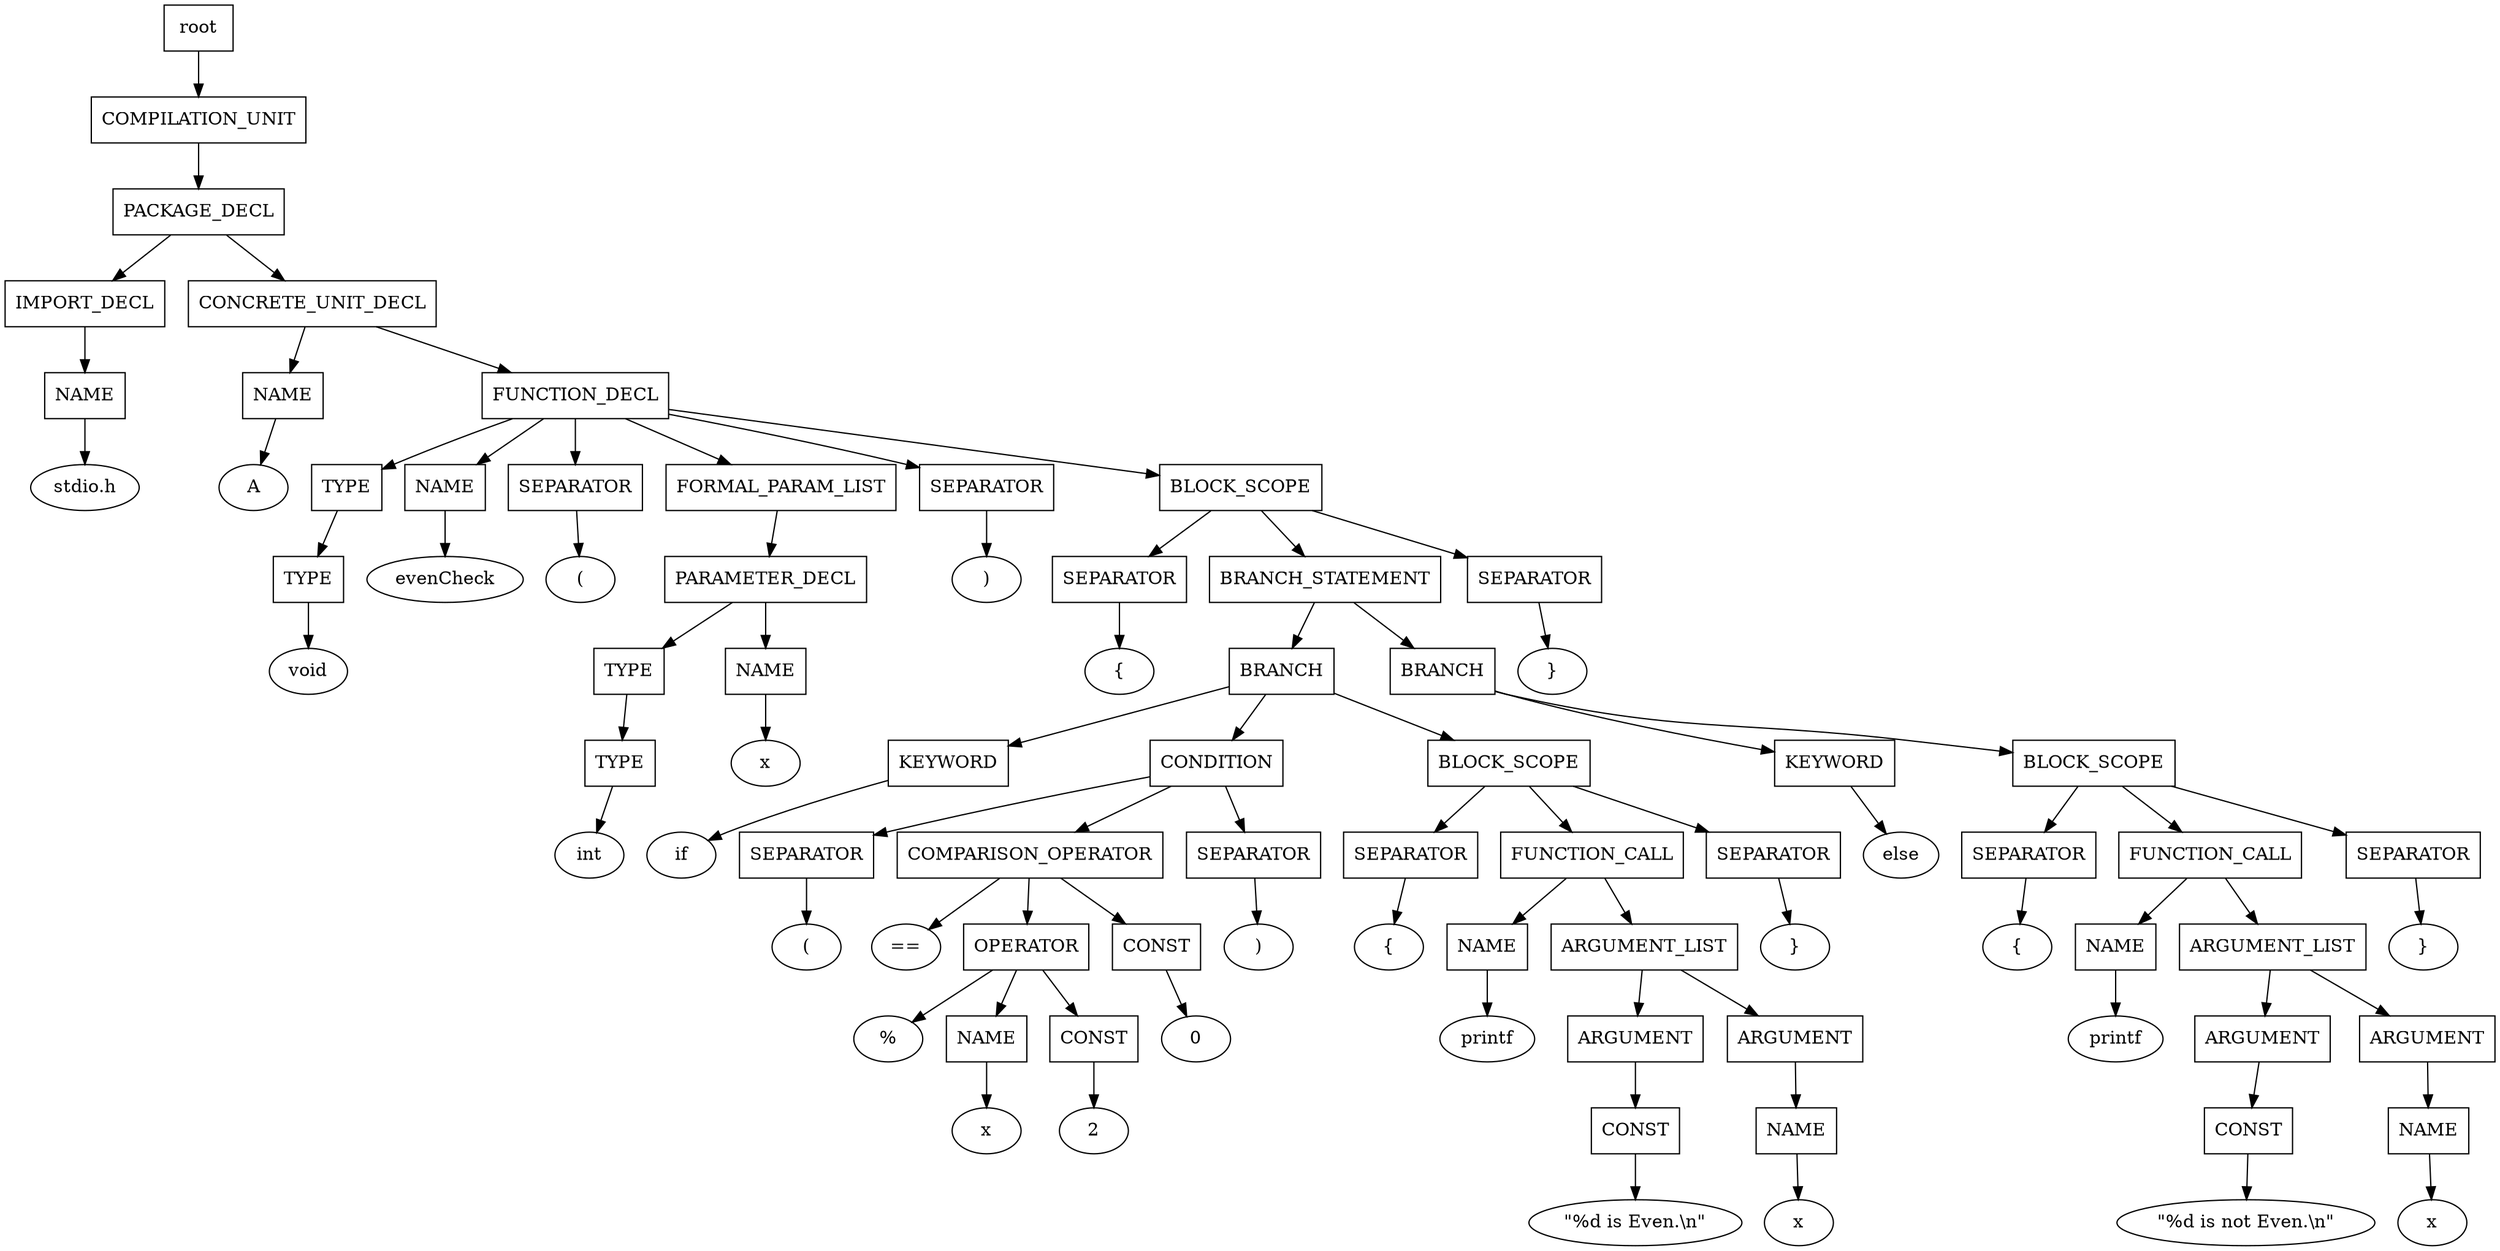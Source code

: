 digraph G {
	splines="TRUE";
	n_0 [label="root", shape="rectangle"]
	n_0 -> n_1
	n_1 [label="COMPILATION_UNIT", shape="rectangle"]
	n_1 -> n_2
	n_2 [label="PACKAGE_DECL", shape="rectangle"]
	n_2 -> n_3
	n_3 [label="IMPORT_DECL", shape="rectangle"]
	n_3 -> n_5
	n_5 [label="NAME", shape="rectangle"]
	n_5 -> n_8
	n_8 [label="stdio.h", shape="ellipse"]
	n_2 -> n_4
	n_4 [label="CONCRETE_UNIT_DECL", shape="rectangle"]
	n_4 -> n_6
	n_6 [label="NAME", shape="rectangle"]
	n_6 -> n_9
	n_9 [label="A", shape="ellipse"]
	n_4 -> n_7
	n_7 [label="FUNCTION_DECL", shape="rectangle"]
	n_7 -> n_10
	n_10 [label="TYPE", shape="rectangle"]
	n_10 -> n_16
	n_16 [label="TYPE", shape="rectangle"]
	n_16 -> n_24
	n_24 [label="void", shape="ellipse"]
	n_7 -> n_11
	n_11 [label="NAME", shape="rectangle"]
	n_11 -> n_17
	n_17 [label="evenCheck", shape="ellipse"]
	n_7 -> n_12
	n_12 [label="SEPARATOR", shape="rectangle"]
	n_12 -> n_18
	n_18 [label="(", shape="ellipse"]
	n_7 -> n_13
	n_13 [label="FORMAL_PARAM_LIST", shape="rectangle"]
	n_13 -> n_19
	n_19 [label="PARAMETER_DECL", shape="rectangle"]
	n_19 -> n_25
	n_25 [label="TYPE", shape="rectangle"]
	n_25 -> n_31
	n_31 [label="TYPE", shape="rectangle"]
	n_31 -> n_38
	n_38 [label="int", shape="ellipse"]
	n_19 -> n_26
	n_26 [label="NAME", shape="rectangle"]
	n_26 -> n_32
	n_32 [label="x", shape="ellipse"]
	n_7 -> n_14
	n_14 [label="SEPARATOR", shape="rectangle"]
	n_14 -> n_20
	n_20 [label=")", shape="ellipse"]
	n_7 -> n_15
	n_15 [label="BLOCK_SCOPE", shape="rectangle"]
	n_15 -> n_21
	n_21 [label="SEPARATOR", shape="rectangle"]
	n_21 -> n_27
	n_27 [label="{", shape="ellipse"]
	n_15 -> n_22
	n_22 [label="BRANCH_STATEMENT", shape="rectangle"]
	n_22 -> n_28
	n_28 [label="BRANCH", shape="rectangle"]
	n_28 -> n_33
	n_33 [label="KEYWORD", shape="rectangle"]
	n_33 -> n_39
	n_39 [label="if", shape="ellipse"]
	n_28 -> n_34
	n_34 [label="CONDITION", shape="rectangle"]
	n_34 -> n_40
	n_40 [label="SEPARATOR", shape="rectangle"]
	n_40 -> n_50
	n_50 [label="(", shape="ellipse"]
	n_34 -> n_41
	n_41 [label="COMPARISON_OPERATOR", shape="rectangle"]
	n_41 -> n_51
	n_51 [label="==", shape="ellipse"]
	n_41 -> n_52
	n_52 [label="OPERATOR", shape="rectangle"]
	n_52 -> n_63
	n_63 [label="%", shape="ellipse"]
	n_52 -> n_64
	n_64 [label="NAME", shape="rectangle"]
	n_64 -> n_73
	n_73 [label="x", shape="ellipse"]
	n_52 -> n_65
	n_65 [label="CONST", shape="rectangle"]
	n_65 -> n_74
	n_74 [label="2", shape="ellipse"]
	n_41 -> n_53
	n_53 [label="CONST", shape="rectangle"]
	n_53 -> n_66
	n_66 [label="0", shape="ellipse"]
	n_34 -> n_42
	n_42 [label="SEPARATOR", shape="rectangle"]
	n_42 -> n_54
	n_54 [label=")", shape="ellipse"]
	n_28 -> n_35
	n_35 [label="BLOCK_SCOPE", shape="rectangle"]
	n_35 -> n_43
	n_43 [label="SEPARATOR", shape="rectangle"]
	n_43 -> n_55
	n_55 [label="{", shape="ellipse"]
	n_35 -> n_44
	n_44 [label="FUNCTION_CALL", shape="rectangle"]
	n_44 -> n_56
	n_56 [label="NAME", shape="rectangle"]
	n_56 -> n_67
	n_67 [label="printf", shape="ellipse"]
	n_44 -> n_57
	n_57 [label="ARGUMENT_LIST", shape="rectangle"]
	n_57 -> n_68
	n_68 [label="ARGUMENT", shape="rectangle"]
	n_68 -> n_75
	n_75 [label="CONST", shape="rectangle"]
	n_75 -> n_79
	n_79 [label="\"%d is Even.\\n\"", shape="ellipse"]
	n_57 -> n_69
	n_69 [label="ARGUMENT", shape="rectangle"]
	n_69 -> n_76
	n_76 [label="NAME", shape="rectangle"]
	n_76 -> n_80
	n_80 [label="x", shape="ellipse"]
	n_35 -> n_45
	n_45 [label="SEPARATOR", shape="rectangle"]
	n_45 -> n_58
	n_58 [label="}", shape="ellipse"]
	n_22 -> n_29
	n_29 [label="BRANCH", shape="rectangle"]
	n_29 -> n_36
	n_36 [label="KEYWORD", shape="rectangle"]
	n_36 -> n_46
	n_46 [label="else", shape="ellipse"]
	n_29 -> n_37
	n_37 [label="BLOCK_SCOPE", shape="rectangle"]
	n_37 -> n_47
	n_47 [label="SEPARATOR", shape="rectangle"]
	n_47 -> n_59
	n_59 [label="{", shape="ellipse"]
	n_37 -> n_48
	n_48 [label="FUNCTION_CALL", shape="rectangle"]
	n_48 -> n_60
	n_60 [label="NAME", shape="rectangle"]
	n_60 -> n_70
	n_70 [label="printf", shape="ellipse"]
	n_48 -> n_61
	n_61 [label="ARGUMENT_LIST", shape="rectangle"]
	n_61 -> n_71
	n_71 [label="ARGUMENT", shape="rectangle"]
	n_71 -> n_77
	n_77 [label="CONST", shape="rectangle"]
	n_77 -> n_81
	n_81 [label="\"%d is not Even.\\n\"", shape="ellipse"]
	n_61 -> n_72
	n_72 [label="ARGUMENT", shape="rectangle"]
	n_72 -> n_78
	n_78 [label="NAME", shape="rectangle"]
	n_78 -> n_82
	n_82 [label="x", shape="ellipse"]
	n_37 -> n_49
	n_49 [label="SEPARATOR", shape="rectangle"]
	n_49 -> n_62
	n_62 [label="}", shape="ellipse"]
	n_15 -> n_23
	n_23 [label="SEPARATOR", shape="rectangle"]
	n_23 -> n_30
	n_30 [label="}", shape="ellipse"]
}